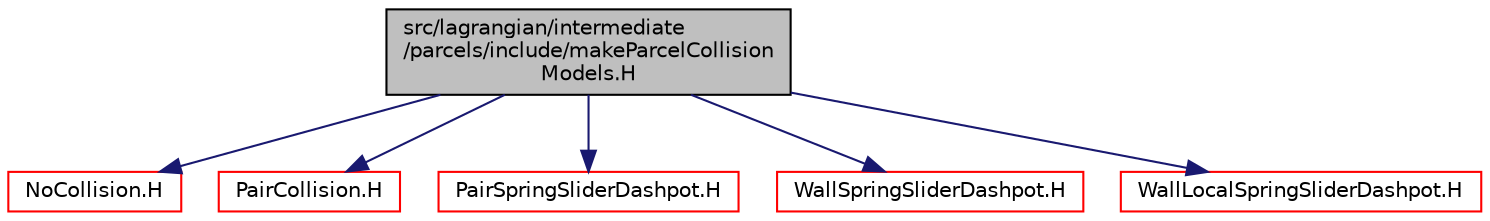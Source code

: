 digraph "src/lagrangian/intermediate/parcels/include/makeParcelCollisionModels.H"
{
  bgcolor="transparent";
  edge [fontname="Helvetica",fontsize="10",labelfontname="Helvetica",labelfontsize="10"];
  node [fontname="Helvetica",fontsize="10",shape=record];
  Node1 [label="src/lagrangian/intermediate\l/parcels/include/makeParcelCollision\lModels.H",height=0.2,width=0.4,color="black", fillcolor="grey75", style="filled", fontcolor="black"];
  Node1 -> Node2 [color="midnightblue",fontsize="10",style="solid",fontname="Helvetica"];
  Node2 [label="NoCollision.H",height=0.2,width=0.4,color="red",URL="$a06938.html"];
  Node1 -> Node3 [color="midnightblue",fontsize="10",style="solid",fontname="Helvetica"];
  Node3 [label="PairCollision.H",height=0.2,width=0.4,color="red",URL="$a06940.html"];
  Node1 -> Node4 [color="midnightblue",fontsize="10",style="solid",fontname="Helvetica"];
  Node4 [label="PairSpringSliderDashpot.H",height=0.2,width=0.4,color="red",URL="$a06945.html"];
  Node1 -> Node5 [color="midnightblue",fontsize="10",style="solid",fontname="Helvetica"];
  Node5 [label="WallSpringSliderDashpot.H",height=0.2,width=0.4,color="red",URL="$a06952.html"];
  Node1 -> Node6 [color="midnightblue",fontsize="10",style="solid",fontname="Helvetica"];
  Node6 [label="WallLocalSpringSliderDashpot.H",height=0.2,width=0.4,color="red",URL="$a06947.html"];
}
